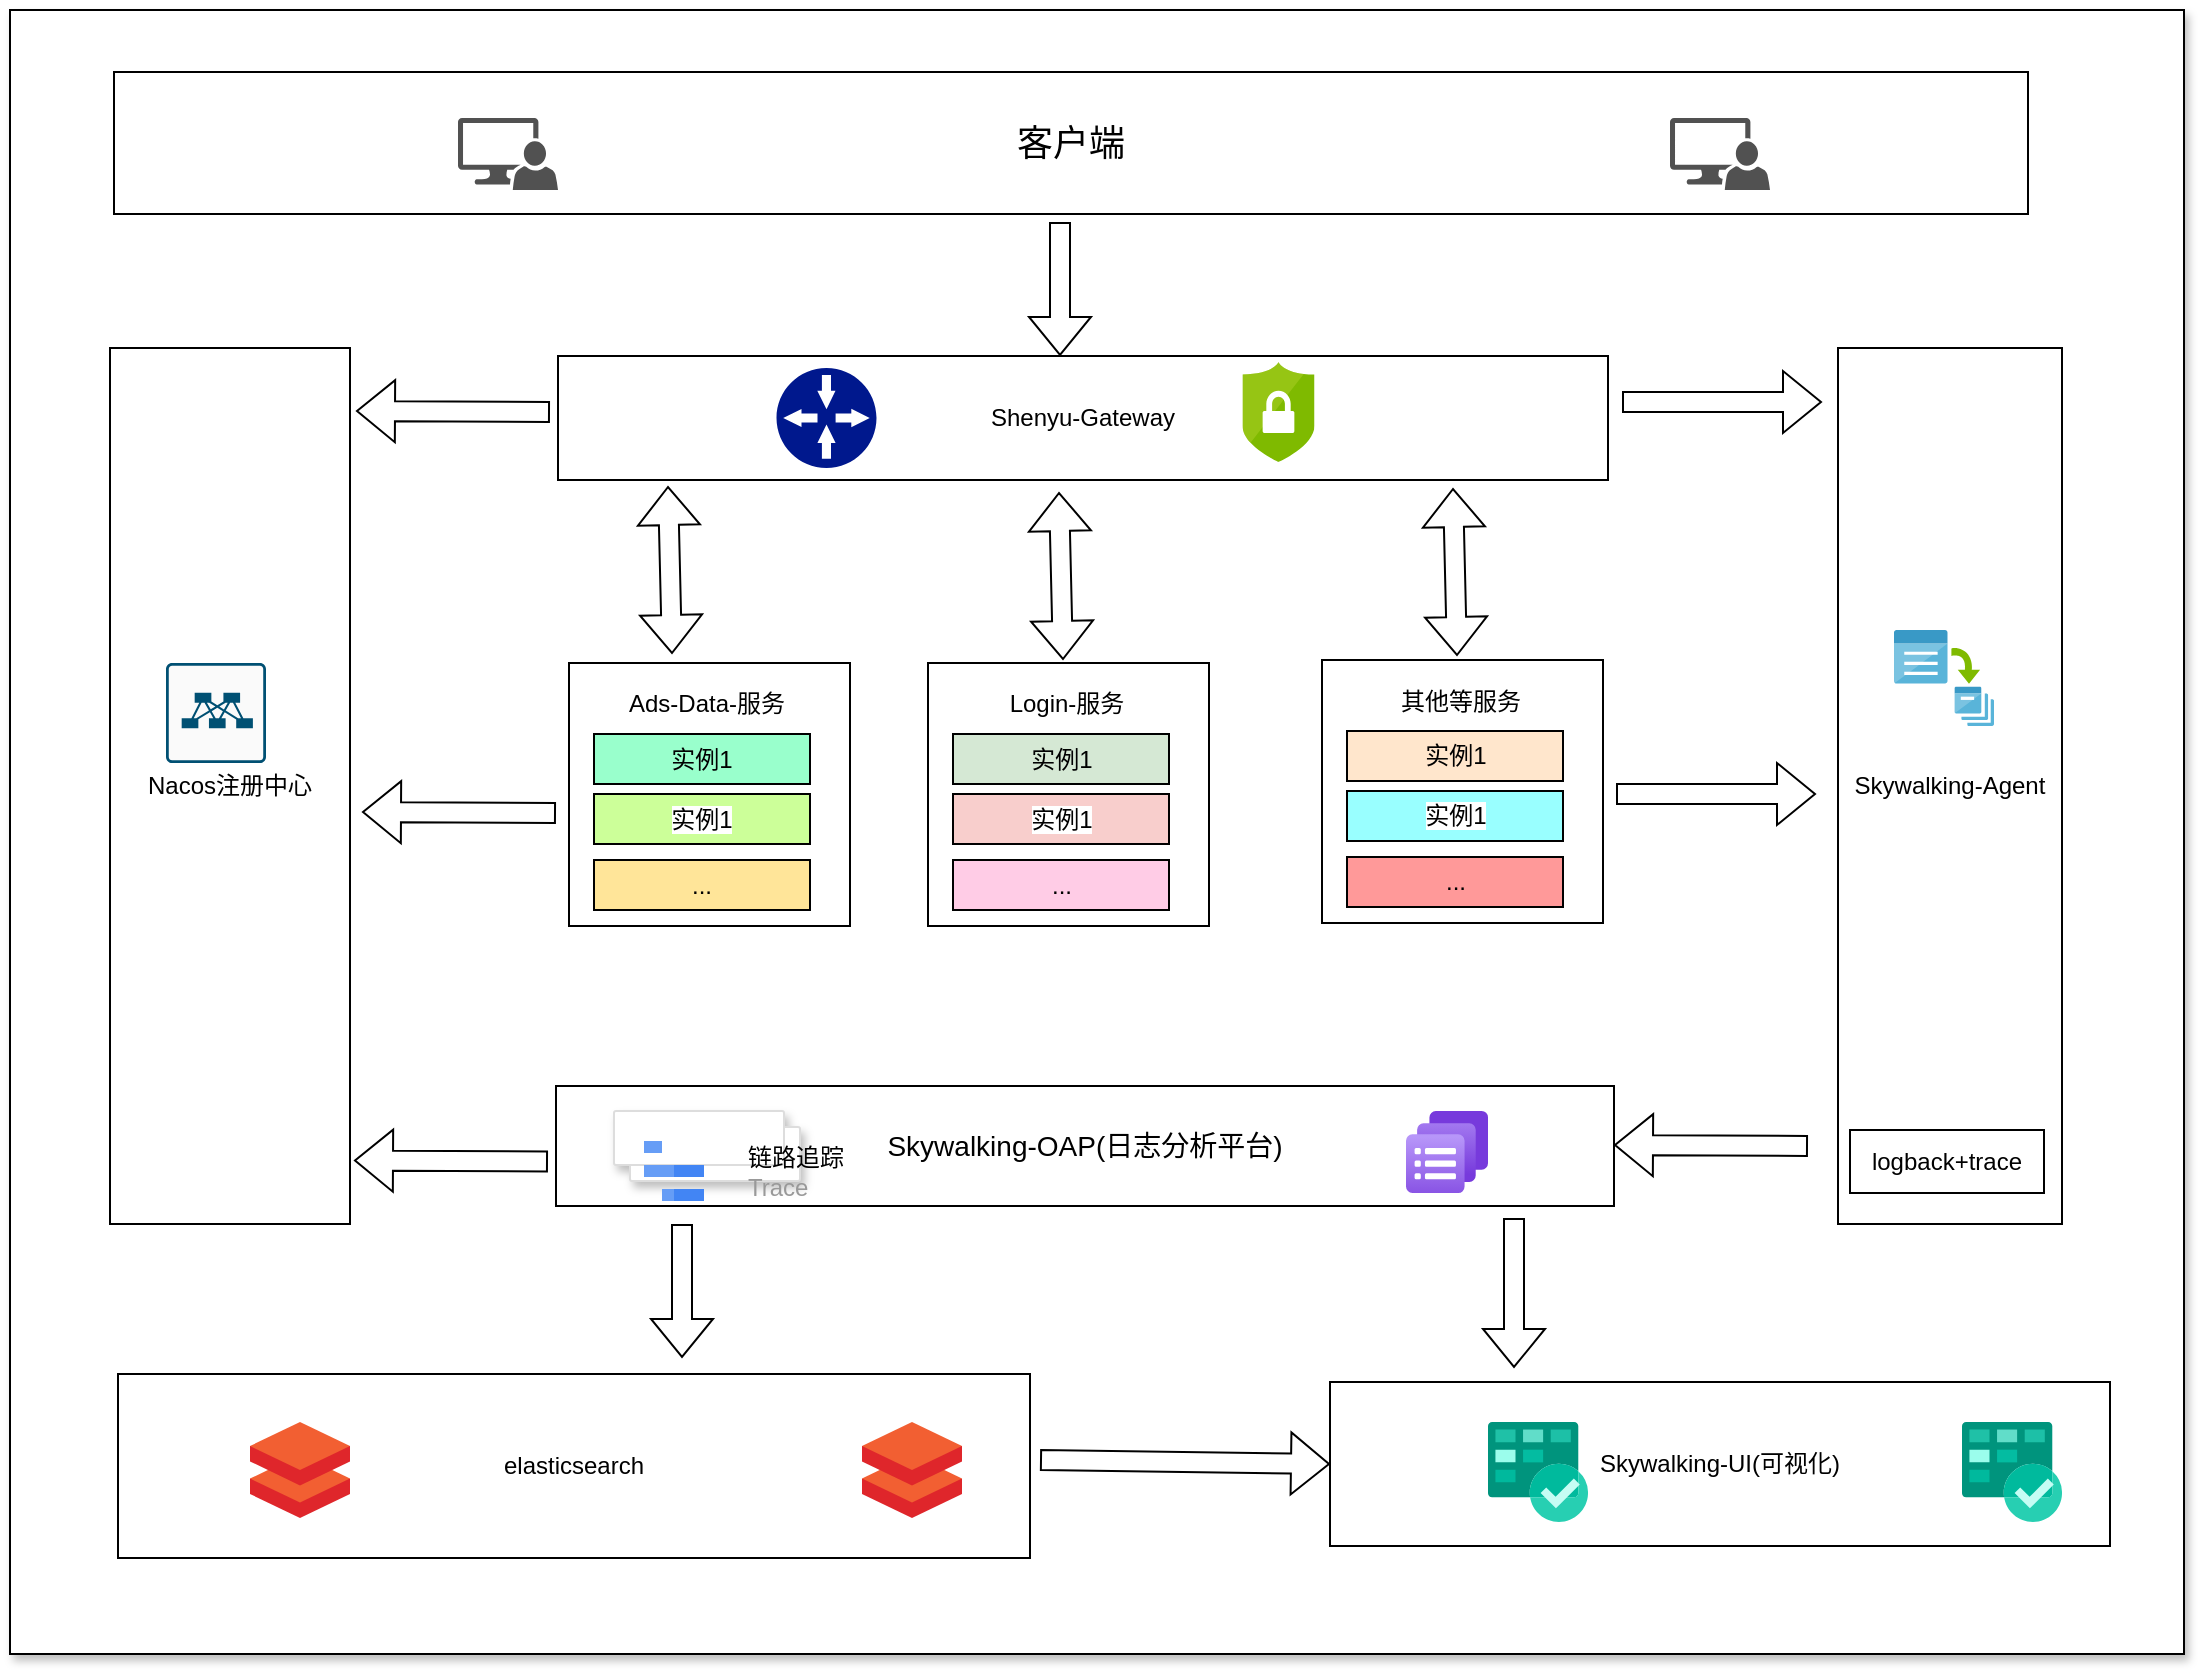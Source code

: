 <mxfile version="24.7.17">
  <diagram name="第 1 页" id="wz_W2gVirhJzZ2KygmmY">
    <mxGraphModel dx="2047" dy="493" grid="0" gridSize="10" guides="1" tooltips="1" connect="1" arrows="1" fold="1" page="0" pageScale="1" pageWidth="827" pageHeight="1169" math="0" shadow="0">
      <root>
        <mxCell id="0" />
        <mxCell id="1" parent="0" />
        <mxCell id="rDtSRGj8fWeBVhaAIqOp-107" value="" style="rounded=0;whiteSpace=wrap;html=1;shadow=1;" vertex="1" parent="1">
          <mxGeometry x="-157" y="560" width="1087" height="822" as="geometry" />
        </mxCell>
        <mxCell id="rDtSRGj8fWeBVhaAIqOp-14" value="&lt;font style=&quot;font-size: 18px;&quot;&gt;客户端&lt;/font&gt;" style="rounded=0;whiteSpace=wrap;html=1;" vertex="1" parent="1">
          <mxGeometry x="-105" y="591" width="957" height="71" as="geometry" />
        </mxCell>
        <mxCell id="rDtSRGj8fWeBVhaAIqOp-17" value="" style="sketch=0;pointerEvents=1;shadow=0;dashed=0;html=1;strokeColor=none;labelPosition=center;verticalLabelPosition=bottom;verticalAlign=top;align=center;fillColor=#515151;shape=mxgraph.mscae.system_center.admin_console" vertex="1" parent="1">
          <mxGeometry x="67" y="614" width="50" height="36" as="geometry" />
        </mxCell>
        <mxCell id="rDtSRGj8fWeBVhaAIqOp-18" value="" style="sketch=0;pointerEvents=1;shadow=0;dashed=0;html=1;strokeColor=none;labelPosition=center;verticalLabelPosition=bottom;verticalAlign=top;align=center;fillColor=#515151;shape=mxgraph.mscae.system_center.admin_console" vertex="1" parent="1">
          <mxGeometry x="673" y="614" width="50" height="36" as="geometry" />
        </mxCell>
        <mxCell id="rDtSRGj8fWeBVhaAIqOp-20" value="Shenyu-Gateway" style="rounded=0;whiteSpace=wrap;html=1;" vertex="1" parent="1">
          <mxGeometry x="117" y="733" width="525" height="62" as="geometry" />
        </mxCell>
        <mxCell id="rDtSRGj8fWeBVhaAIqOp-23" value="" style="sketch=0;aspect=fixed;pointerEvents=1;shadow=0;dashed=0;html=1;strokeColor=none;labelPosition=center;verticalLabelPosition=bottom;verticalAlign=top;align=center;fillColor=#00188D;shape=mxgraph.mscae.enterprise.gateway" vertex="1" parent="1">
          <mxGeometry x="226.25" y="739" width="50" height="50" as="geometry" />
        </mxCell>
        <mxCell id="rDtSRGj8fWeBVhaAIqOp-26" value="" style="rounded=0;whiteSpace=wrap;html=1;" vertex="1" parent="1">
          <mxGeometry x="122.5" y="886.5" width="140.5" height="131.5" as="geometry" />
        </mxCell>
        <mxCell id="rDtSRGj8fWeBVhaAIqOp-28" value="" style="image;sketch=0;aspect=fixed;html=1;points=[];align=center;fontSize=12;image=img/lib/mscae/Security_Center.svg;" vertex="1" parent="1">
          <mxGeometry x="459.25" y="736" width="36" height="50" as="geometry" />
        </mxCell>
        <mxCell id="rDtSRGj8fWeBVhaAIqOp-30" value="实例1" style="rounded=0;whiteSpace=wrap;html=1;fillColor=#99FFCC;" vertex="1" parent="1">
          <mxGeometry x="135" y="922" width="108" height="25" as="geometry" />
        </mxCell>
        <mxCell id="rDtSRGj8fWeBVhaAIqOp-31" value="&lt;meta charset=&quot;utf-8&quot;&gt;&lt;span style=&quot;color: rgb(0, 0, 0); font-family: Helvetica; font-size: 12px; font-style: normal; font-variant-ligatures: normal; font-variant-caps: normal; font-weight: 400; letter-spacing: normal; orphans: 2; text-align: center; text-indent: 0px; text-transform: none; widows: 2; word-spacing: 0px; -webkit-text-stroke-width: 0px; white-space: normal; background-color: rgb(255, 255, 255); text-decoration-thickness: initial; text-decoration-style: initial; text-decoration-color: initial; display: inline !important; float: none;&quot;&gt;实例1&lt;/span&gt;" style="rounded=0;whiteSpace=wrap;html=1;fillColor=#CCFF99;" vertex="1" parent="1">
          <mxGeometry x="135" y="952" width="108" height="25" as="geometry" />
        </mxCell>
        <mxCell id="rDtSRGj8fWeBVhaAIqOp-32" value="Ads-Data-服务" style="text;html=1;align=center;verticalAlign=middle;whiteSpace=wrap;rounded=0;" vertex="1" parent="1">
          <mxGeometry x="147" y="892" width="89" height="30" as="geometry" />
        </mxCell>
        <mxCell id="rDtSRGj8fWeBVhaAIqOp-33" value="..." style="rounded=0;whiteSpace=wrap;html=1;fillColor=#FFE599;" vertex="1" parent="1">
          <mxGeometry x="135" y="985" width="108" height="25" as="geometry" />
        </mxCell>
        <mxCell id="rDtSRGj8fWeBVhaAIqOp-38" value="" style="rounded=0;whiteSpace=wrap;html=1;" vertex="1" parent="1">
          <mxGeometry x="302" y="886.5" width="140.5" height="131.5" as="geometry" />
        </mxCell>
        <mxCell id="rDtSRGj8fWeBVhaAIqOp-39" value="实例1" style="rounded=0;whiteSpace=wrap;html=1;fillColor=#D5E8D4;" vertex="1" parent="1">
          <mxGeometry x="314.5" y="922" width="108" height="25" as="geometry" />
        </mxCell>
        <mxCell id="rDtSRGj8fWeBVhaAIqOp-40" value="&lt;meta charset=&quot;utf-8&quot;&gt;&lt;span style=&quot;color: rgb(0, 0, 0); font-family: Helvetica; font-size: 12px; font-style: normal; font-variant-ligatures: normal; font-variant-caps: normal; font-weight: 400; letter-spacing: normal; orphans: 2; text-align: center; text-indent: 0px; text-transform: none; widows: 2; word-spacing: 0px; -webkit-text-stroke-width: 0px; white-space: normal; background-color: rgb(255, 255, 255); text-decoration-thickness: initial; text-decoration-style: initial; text-decoration-color: initial; display: inline !important; float: none;&quot;&gt;实例1&lt;/span&gt;" style="rounded=0;whiteSpace=wrap;html=1;fillColor=#F8CECC;" vertex="1" parent="1">
          <mxGeometry x="314.5" y="952" width="108" height="25" as="geometry" />
        </mxCell>
        <mxCell id="rDtSRGj8fWeBVhaAIqOp-41" value="Login-服务" style="text;html=1;align=center;verticalAlign=middle;whiteSpace=wrap;rounded=0;" vertex="1" parent="1">
          <mxGeometry x="326.5" y="892" width="89" height="30" as="geometry" />
        </mxCell>
        <mxCell id="rDtSRGj8fWeBVhaAIqOp-42" value="..." style="rounded=0;whiteSpace=wrap;html=1;fillColor=#FFCCE6;" vertex="1" parent="1">
          <mxGeometry x="314.5" y="985" width="108" height="25" as="geometry" />
        </mxCell>
        <mxCell id="rDtSRGj8fWeBVhaAIqOp-43" value="" style="rounded=0;whiteSpace=wrap;html=1;" vertex="1" parent="1">
          <mxGeometry x="499" y="885" width="140.5" height="131.5" as="geometry" />
        </mxCell>
        <mxCell id="rDtSRGj8fWeBVhaAIqOp-44" value="实例1" style="rounded=0;whiteSpace=wrap;html=1;fillColor=#FFE6CC;" vertex="1" parent="1">
          <mxGeometry x="511.5" y="920.5" width="108" height="25" as="geometry" />
        </mxCell>
        <mxCell id="rDtSRGj8fWeBVhaAIqOp-45" value="&lt;meta charset=&quot;utf-8&quot;&gt;&lt;span style=&quot;color: rgb(0, 0, 0); font-family: Helvetica; font-size: 12px; font-style: normal; font-variant-ligatures: normal; font-variant-caps: normal; font-weight: 400; letter-spacing: normal; orphans: 2; text-align: center; text-indent: 0px; text-transform: none; widows: 2; word-spacing: 0px; -webkit-text-stroke-width: 0px; white-space: normal; background-color: rgb(255, 255, 255); text-decoration-thickness: initial; text-decoration-style: initial; text-decoration-color: initial; display: inline !important; float: none;&quot;&gt;实例1&lt;/span&gt;" style="rounded=0;whiteSpace=wrap;html=1;fillColor=#99FFFF;" vertex="1" parent="1">
          <mxGeometry x="511.5" y="950.5" width="108" height="25" as="geometry" />
        </mxCell>
        <mxCell id="rDtSRGj8fWeBVhaAIqOp-46" value="其他等服务" style="text;html=1;align=center;verticalAlign=middle;whiteSpace=wrap;rounded=0;" vertex="1" parent="1">
          <mxGeometry x="523.5" y="890.5" width="89" height="30" as="geometry" />
        </mxCell>
        <mxCell id="rDtSRGj8fWeBVhaAIqOp-47" value="..." style="rounded=0;whiteSpace=wrap;html=1;fillColor=#FF9999;" vertex="1" parent="1">
          <mxGeometry x="511.5" y="983.5" width="108" height="25" as="geometry" />
        </mxCell>
        <mxCell id="rDtSRGj8fWeBVhaAIqOp-48" value="" style="shape=flexArrow;endArrow=classic;startArrow=classic;html=1;rounded=0;" edge="1" parent="1">
          <mxGeometry width="100" height="100" relative="1" as="geometry">
            <mxPoint x="174" y="882" as="sourcePoint" />
            <mxPoint x="172" y="798" as="targetPoint" />
          </mxGeometry>
        </mxCell>
        <mxCell id="rDtSRGj8fWeBVhaAIqOp-54" value="" style="shape=flexArrow;endArrow=classic;startArrow=classic;html=1;rounded=0;" edge="1" parent="1">
          <mxGeometry width="100" height="100" relative="1" as="geometry">
            <mxPoint x="369.5" y="885" as="sourcePoint" />
            <mxPoint x="367.5" y="801" as="targetPoint" />
          </mxGeometry>
        </mxCell>
        <mxCell id="rDtSRGj8fWeBVhaAIqOp-55" value="" style="shape=flexArrow;endArrow=classic;startArrow=classic;html=1;rounded=0;" edge="1" parent="1">
          <mxGeometry width="100" height="100" relative="1" as="geometry">
            <mxPoint x="566.5" y="883" as="sourcePoint" />
            <mxPoint x="564.5" y="799" as="targetPoint" />
          </mxGeometry>
        </mxCell>
        <mxCell id="rDtSRGj8fWeBVhaAIqOp-56" value="&lt;font style=&quot;font-size: 14px;&quot;&gt;Skywalking-OAP(日志分析平台)&lt;/font&gt;" style="rounded=0;whiteSpace=wrap;html=1;" vertex="1" parent="1">
          <mxGeometry x="116" y="1098" width="529" height="60" as="geometry" />
        </mxCell>
        <mxCell id="rDtSRGj8fWeBVhaAIqOp-57" value="" style="shape=mxgraph.gcp2.doubleRect;strokeColor=#dddddd;shadow=1;strokeWidth=1;rounded=1;absoluteArcSize=1;arcSize=2;" vertex="1" parent="1">
          <mxGeometry x="145" y="1110.5" width="93" height="35" as="geometry" />
        </mxCell>
        <mxCell id="rDtSRGj8fWeBVhaAIqOp-58" value="&lt;font color=&quot;#000000&quot;&gt;链路追踪&lt;/font&gt;&lt;br&gt;Trace" style="editableCssRules=.*;html=1;fontColor=#999999;shape=image;verticalLabelPosition=middle;verticalAlign=middle;labelPosition=right;align=left;spacingLeft=20;part=1;points=[];imageAspect=0;image=data:image/svg+xml,PHN2ZyB4bWxucz0iaHR0cDovL3d3dy53My5vcmcvMjAwMC9zdmciIHhtbG5zOnY9Imh0dHBzOi8vdmVjdGEuaW8vbmFubyIgd2lkdGg9IjIwIiBoZWlnaHQ9IjIwIiB2aWV3Qm94PSIwIDAgMjAgMjAiPiYjeGE7CTxzdHlsZSB0eXBlPSJ0ZXh0L2NzcyI+JiN4YTsJLnN0MHtmaWxsOiM0Mjg1ZjQ7fSYjeGE7CS5zdDF7ZmlsbDojNjY5ZGY2O30mI3hhOwk8L3N0eWxlPiYjeGE7CTxwYXRoIGNsYXNzPSJzdDAiIGQ9Ik0yMCA4SDEwdjRoMTB6bTAgOEgxMHY0aDEweiIgZmlsbD0iIzQyODVmNCIvPiYjeGE7CTxwYXRoIGNsYXNzPSJzdDEiIGQ9Ik0xMCAxNkg2djRoNHpNMCAwaDZ2NEgwem0wIDhoMTB2NEgweiIgZmlsbD0iIzY2OWRmNiIvPiYjeGE7PC9zdmc+;" vertex="1" parent="rDtSRGj8fWeBVhaAIqOp-57">
          <mxGeometry width="30" height="30" relative="1" as="geometry">
            <mxPoint x="15" y="15" as="offset" />
          </mxGeometry>
        </mxCell>
        <mxCell id="rDtSRGj8fWeBVhaAIqOp-59" value="" style="image;aspect=fixed;html=1;points=[];align=center;fontSize=12;image=img/lib/azure2/other/Log_Analytics_Query_Pack.svg;" vertex="1" parent="1">
          <mxGeometry x="541" y="1110.5" width="41" height="41" as="geometry" />
        </mxCell>
        <mxCell id="rDtSRGj8fWeBVhaAIqOp-64" value="Skywalking-Agent" style="rounded=0;whiteSpace=wrap;html=1;" vertex="1" parent="1">
          <mxGeometry x="757" y="729" width="112" height="438" as="geometry" />
        </mxCell>
        <mxCell id="rDtSRGj8fWeBVhaAIqOp-65" value="" style="shape=flexArrow;endArrow=classic;html=1;rounded=0;" edge="1" parent="1">
          <mxGeometry width="50" height="50" relative="1" as="geometry">
            <mxPoint x="649" y="756" as="sourcePoint" />
            <mxPoint x="749" y="756" as="targetPoint" />
          </mxGeometry>
        </mxCell>
        <mxCell id="rDtSRGj8fWeBVhaAIqOp-66" value="" style="shape=flexArrow;endArrow=classic;html=1;rounded=0;" edge="1" parent="1">
          <mxGeometry width="50" height="50" relative="1" as="geometry">
            <mxPoint x="646" y="952" as="sourcePoint" />
            <mxPoint x="746" y="952" as="targetPoint" />
          </mxGeometry>
        </mxCell>
        <mxCell id="rDtSRGj8fWeBVhaAIqOp-67" value="" style="image;sketch=0;aspect=fixed;html=1;points=[];align=center;fontSize=12;image=img/lib/mscae/Batch_Accounts.svg;" vertex="1" parent="1">
          <mxGeometry x="785" y="870" width="50" height="48" as="geometry" />
        </mxCell>
        <mxCell id="rDtSRGj8fWeBVhaAIqOp-69" value="" style="shape=flexArrow;endArrow=classic;html=1;rounded=0;" edge="1" parent="1">
          <mxGeometry width="50" height="50" relative="1" as="geometry">
            <mxPoint x="742" y="1128" as="sourcePoint" />
            <mxPoint x="645" y="1127.5" as="targetPoint" />
          </mxGeometry>
        </mxCell>
        <mxCell id="rDtSRGj8fWeBVhaAIqOp-70" value="logback+trace" style="rounded=0;whiteSpace=wrap;html=1;" vertex="1" parent="1">
          <mxGeometry x="763" y="1120" width="97" height="31.5" as="geometry" />
        </mxCell>
        <mxCell id="rDtSRGj8fWeBVhaAIqOp-73" value="Nacos注册中心" style="rounded=0;whiteSpace=wrap;html=1;" vertex="1" parent="1">
          <mxGeometry x="-107" y="729" width="120" height="438" as="geometry" />
        </mxCell>
        <mxCell id="rDtSRGj8fWeBVhaAIqOp-77" value="" style="shape=flexArrow;endArrow=classic;html=1;rounded=0;" edge="1" parent="1">
          <mxGeometry width="50" height="50" relative="1" as="geometry">
            <mxPoint x="113" y="761" as="sourcePoint" />
            <mxPoint x="16" y="760.5" as="targetPoint" />
          </mxGeometry>
        </mxCell>
        <mxCell id="rDtSRGj8fWeBVhaAIqOp-80" value="" style="shape=flexArrow;endArrow=classic;html=1;rounded=0;" edge="1" parent="1">
          <mxGeometry width="50" height="50" relative="1" as="geometry">
            <mxPoint x="116" y="961.5" as="sourcePoint" />
            <mxPoint x="19" y="961" as="targetPoint" />
          </mxGeometry>
        </mxCell>
        <mxCell id="rDtSRGj8fWeBVhaAIqOp-81" value="" style="shape=flexArrow;endArrow=classic;html=1;rounded=0;" edge="1" parent="1">
          <mxGeometry width="50" height="50" relative="1" as="geometry">
            <mxPoint x="112" y="1135.75" as="sourcePoint" />
            <mxPoint x="15" y="1135.25" as="targetPoint" />
          </mxGeometry>
        </mxCell>
        <mxCell id="rDtSRGj8fWeBVhaAIqOp-82" value="" style="sketch=0;points=[[0.015,0.015,0],[0.985,0.015,0],[0.985,0.985,0],[0.015,0.985,0],[0.25,0,0],[0.5,0,0],[0.75,0,0],[1,0.25,0],[1,0.5,0],[1,0.75,0],[0.75,1,0],[0.5,1,0],[0.25,1,0],[0,0.75,0],[0,0.5,0],[0,0.25,0]];verticalLabelPosition=bottom;html=1;verticalAlign=top;aspect=fixed;align=center;pointerEvents=1;shape=mxgraph.cisco19.rect;prIcon=nexus_9300;fillColor=#FAFAFA;strokeColor=#005073;" vertex="1" parent="1">
          <mxGeometry x="-79" y="886.5" width="50" height="50" as="geometry" />
        </mxCell>
        <mxCell id="rDtSRGj8fWeBVhaAIqOp-86" value="elasticsearch" style="rounded=0;whiteSpace=wrap;html=1;" vertex="1" parent="1">
          <mxGeometry x="-103" y="1242" width="456" height="92" as="geometry" />
        </mxCell>
        <mxCell id="rDtSRGj8fWeBVhaAIqOp-87" value="" style="image;sketch=0;aspect=fixed;html=1;points=[];align=center;fontSize=12;image=img/lib/mscae/Databricks.svg;" vertex="1" parent="1">
          <mxGeometry x="-37" y="1266" width="50" height="48" as="geometry" />
        </mxCell>
        <mxCell id="rDtSRGj8fWeBVhaAIqOp-88" value="" style="image;sketch=0;aspect=fixed;html=1;points=[];align=center;fontSize=12;image=img/lib/mscae/Databricks.svg;" vertex="1" parent="1">
          <mxGeometry x="269" y="1266" width="50" height="48" as="geometry" />
        </mxCell>
        <mxCell id="rDtSRGj8fWeBVhaAIqOp-89" value="" style="shape=flexArrow;endArrow=classic;html=1;rounded=0;" edge="1" parent="1">
          <mxGeometry width="50" height="50" relative="1" as="geometry">
            <mxPoint x="179" y="1167" as="sourcePoint" />
            <mxPoint x="179" y="1234" as="targetPoint" />
          </mxGeometry>
        </mxCell>
        <mxCell id="rDtSRGj8fWeBVhaAIqOp-95" value="Skywalking-UI(可视化)" style="rounded=0;whiteSpace=wrap;html=1;" vertex="1" parent="1">
          <mxGeometry x="503" y="1246" width="390" height="82" as="geometry" />
        </mxCell>
        <mxCell id="rDtSRGj8fWeBVhaAIqOp-98" value="" style="image;sketch=0;aspect=fixed;html=1;points=[];align=center;fontSize=12;image=img/lib/mscae/Azure_Boards.svg;" vertex="1" parent="1">
          <mxGeometry x="582" y="1266" width="50" height="50" as="geometry" />
        </mxCell>
        <mxCell id="rDtSRGj8fWeBVhaAIqOp-102" value="" style="image;sketch=0;aspect=fixed;html=1;points=[];align=center;fontSize=12;image=img/lib/mscae/Azure_Boards.svg;" vertex="1" parent="1">
          <mxGeometry x="819" y="1266" width="50" height="50" as="geometry" />
        </mxCell>
        <mxCell id="rDtSRGj8fWeBVhaAIqOp-104" value="" style="shape=flexArrow;endArrow=classic;html=1;rounded=0;" edge="1" parent="1">
          <mxGeometry width="50" height="50" relative="1" as="geometry">
            <mxPoint x="595" y="1164" as="sourcePoint" />
            <mxPoint x="595" y="1239" as="targetPoint" />
          </mxGeometry>
        </mxCell>
        <mxCell id="rDtSRGj8fWeBVhaAIqOp-105" value="" style="shape=flexArrow;endArrow=classic;html=1;rounded=0;entryX=0;entryY=0.5;entryDx=0;entryDy=0;" edge="1" parent="1" target="rDtSRGj8fWeBVhaAIqOp-95">
          <mxGeometry width="50" height="50" relative="1" as="geometry">
            <mxPoint x="358" y="1285" as="sourcePoint" />
            <mxPoint x="199" y="1254" as="targetPoint" />
          </mxGeometry>
        </mxCell>
        <mxCell id="rDtSRGj8fWeBVhaAIqOp-108" value="" style="shape=flexArrow;endArrow=classic;html=1;rounded=0;" edge="1" parent="1">
          <mxGeometry width="50" height="50" relative="1" as="geometry">
            <mxPoint x="368" y="666" as="sourcePoint" />
            <mxPoint x="368" y="733" as="targetPoint" />
          </mxGeometry>
        </mxCell>
      </root>
    </mxGraphModel>
  </diagram>
</mxfile>
